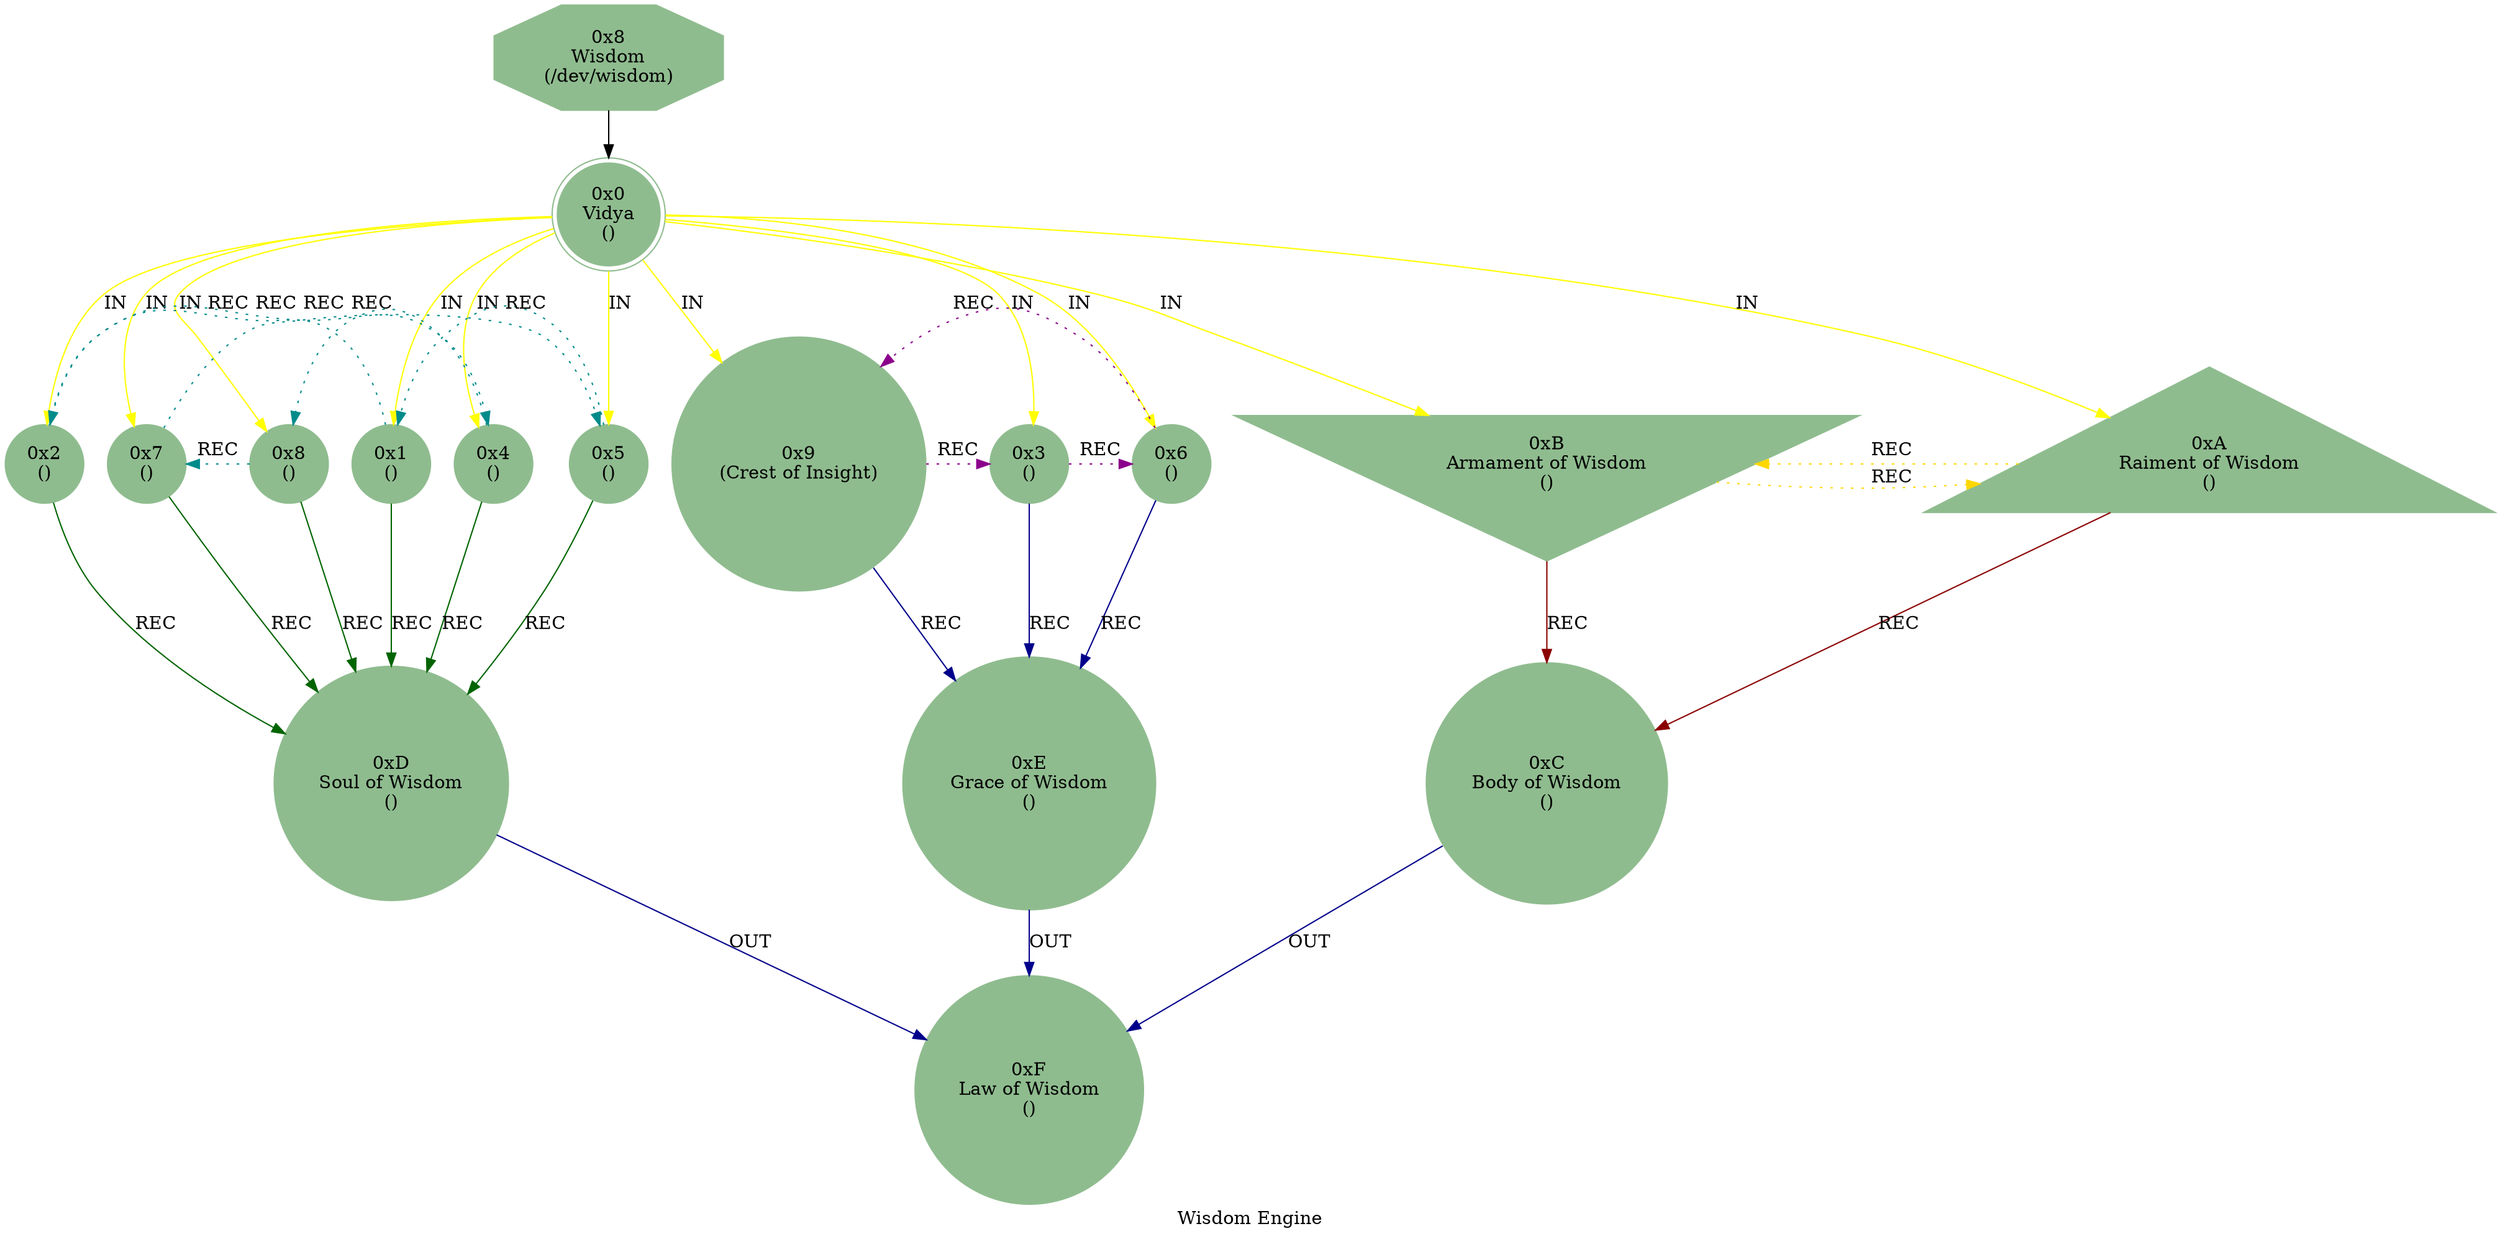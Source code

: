 strict digraph G {
    label = "Wisdom Engine";
    style = filled;
    color = blue;
    comment = "";
    node [shape = polygon; sides = 8; style = filled; color = darkseagreen;];
    
    spark_8_mythos_t [label = "0x8\nWisdom\n(/dev/wisdom)";];
    
    spark_0_wisdom_t [label = "0x0\nVidya\n()";shape = doublecircle;comment = "";];
    spark_1_wisdom_t [label = "0x1\n()";shape = circle;comment = "";];
    spark_2_wisdom_t [label = "0x2\n()";shape = circle;comment = "";];
    spark_3_wisdom_t [label = "0x3\n()";shape = circle;comment = "";];
    spark_4_wisdom_t [label = "0x4\n()";shape = circle;comment = "";];
    spark_5_wisdom_t [label = "0x5\n()";shape = circle;comment = "";];
    spark_6_wisdom_t [label = "0x6\n()";shape = circle;comment = "";];
    spark_7_wisdom_t [label = "0x7\n()";shape = circle;comment = "";];
    spark_8_wisdom_t [label = "0x8\n()";shape = circle;comment = "";];
    spark_9_wisdom_t [label = "0x9\n(Crest of Insight)";shape = circle;comment = "";];
    spark_a_wisdom_t [label = "0xA\nRaiment of Wisdom\n()";shape = triangle;comment = "";];
    spark_b_wisdom_t [label = "0xB\nArmament of Wisdom\n()";shape = invtriangle;comment = "";];
    spark_c_wisdom_t [label = "0xC\nBody of Wisdom\n()";shape = circle;comment = "";];
    spark_d_wisdom_t [label = "0xD\nSoul of Wisdom\n()";shape = circle;comment = "";];
    spark_e_wisdom_t [label = "0xE\nGrace of Wisdom\n()";shape = circle;comment = "";];
    spark_f_wisdom_t [label = "0xF\nLaw of Wisdom\n()";shape = circle;comment = "";];
    
    // Wisdom
    spark_8_mythos_t -> spark_0_wisdom_t;
    // IN = Input
    // OUT = Output
    // REC = Recursion
    spark_0_wisdom_t -> {spark_a_wisdom_t spark_b_wisdom_t spark_1_wisdom_t spark_2_wisdom_t spark_3_wisdom_t spark_4_wisdom_t spark_5_wisdom_t spark_6_wisdom_t spark_7_wisdom_t spark_8_wisdom_t spark_9_wisdom_t} [label = "IN"; color = yellow; comment = "";];
    
    {spark_a_wisdom_t spark_b_wisdom_t} -> spark_c_wisdom_t [label = "REC"; color = darkred; comment = "";];
    {spark_1_wisdom_t spark_2_wisdom_t spark_4_wisdom_t spark_8_wisdom_t spark_7_wisdom_t spark_5_wisdom_t} -> spark_d_wisdom_t [label = "REC"; color = darkgreen; comment = "";];
    {spark_3_wisdom_t spark_6_wisdom_t spark_9_wisdom_t} -> spark_e_wisdom_t [label = "REC"; color = darkblue; comment = "";];
    
    spark_1_wisdom_t -> spark_2_wisdom_t -> spark_4_wisdom_t -> spark_8_wisdom_t -> spark_7_wisdom_t -> spark_5_wisdom_t -> spark_1_wisdom_t [label = "REC"; color = darkcyan; comment = ""; style = dotted; constraint = false;];
    spark_3_wisdom_t -> spark_6_wisdom_t -> spark_9_wisdom_t -> spark_3_wisdom_t [label = "REC"; color = darkmagenta; comment = ""; style = dotted; constraint = false;];
    spark_a_wisdom_t -> spark_b_wisdom_t -> spark_a_wisdom_t [label = "REC"; color = gold; comment = ""; style = dotted; constraint = false;];
    
    {spark_c_wisdom_t spark_d_wisdom_t spark_e_wisdom_t} -> spark_f_wisdom_t [label = "OUT"; color = darkblue; comment = "";];
}